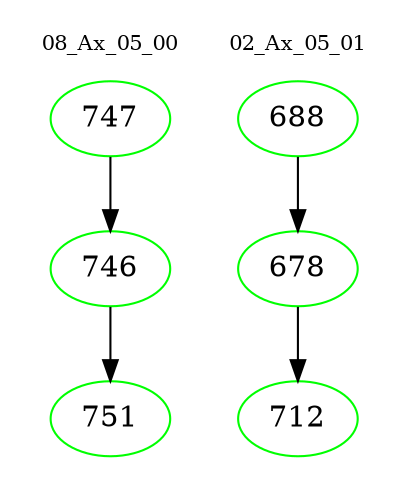 digraph{
subgraph cluster_0 {
color = white
label = "08_Ax_05_00";
fontsize=10;
T0_747 [label="747", color="green"]
T0_747 -> T0_746 [color="black"]
T0_746 [label="746", color="green"]
T0_746 -> T0_751 [color="black"]
T0_751 [label="751", color="green"]
}
subgraph cluster_1 {
color = white
label = "02_Ax_05_01";
fontsize=10;
T1_688 [label="688", color="green"]
T1_688 -> T1_678 [color="black"]
T1_678 [label="678", color="green"]
T1_678 -> T1_712 [color="black"]
T1_712 [label="712", color="green"]
}
}
